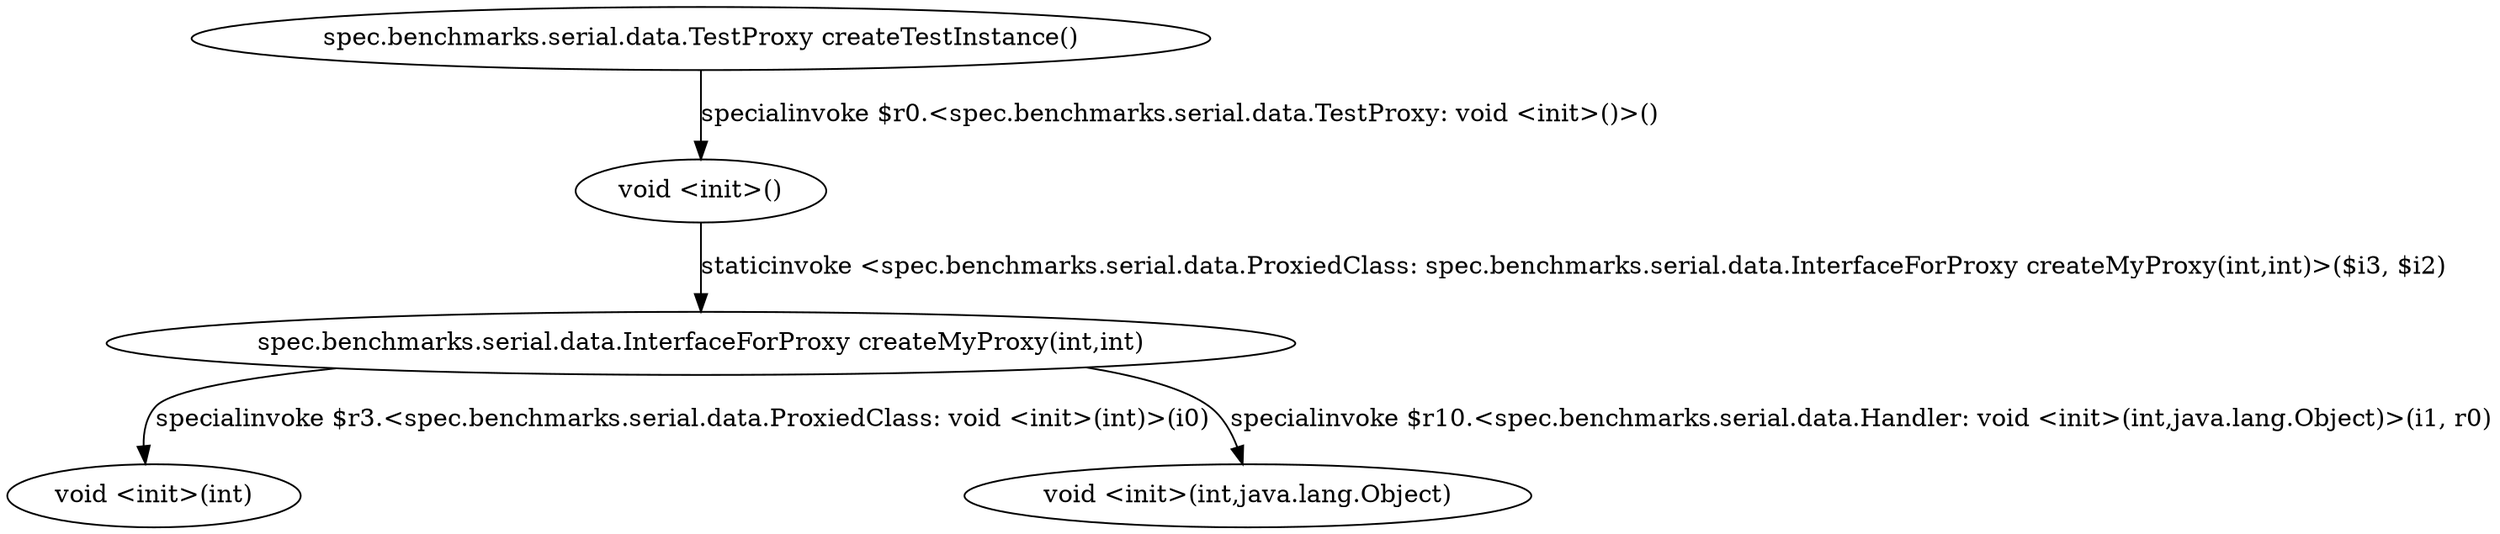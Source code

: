 digraph g {
3[label="void <init>(int)"]
4[label="void <init>(int,java.lang.Object)"]
1[label="void <init>()"]
2[label="spec.benchmarks.serial.data.InterfaceForProxy createMyProxy(int,int)"]
0[label="spec.benchmarks.serial.data.TestProxy createTestInstance()"]
0->1[label="specialinvoke $r0.<spec.benchmarks.serial.data.TestProxy: void <init>()>()"]
1->2[label="staticinvoke <spec.benchmarks.serial.data.ProxiedClass: spec.benchmarks.serial.data.InterfaceForProxy createMyProxy(int,int)>($i3, $i2)"]
2->3[label="specialinvoke $r3.<spec.benchmarks.serial.data.ProxiedClass: void <init>(int)>(i0)"]
2->4[label="specialinvoke $r10.<spec.benchmarks.serial.data.Handler: void <init>(int,java.lang.Object)>(i1, r0)"]
}